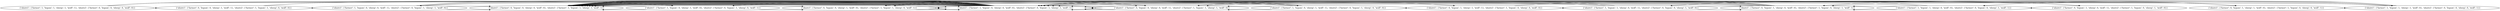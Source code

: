 // Graph of states
digraph {
	0 [label="{'shore1': {'farmer': 1, 'legum': 1, 'sheep': 1, 'wolf': 1}, 'shore2': {'farmer': 0, 'legum': 0, 'sheep': 0, 'wolf': 0}}"]
	1 [label="{'shore1': {'farmer': 0, 'legum': 0, 'sheep': 1, 'wolf': 1}, 'shore2': {'farmer': 1, 'legum': 1, 'sheep': 0, 'wolf': 0}}"]
	0 -> 1 [constraint=false]
	2 [label="{'shore1': {'farmer': 0, 'legum': 1, 'sheep': 0, 'wolf': 1}, 'shore2': {'farmer': 1, 'legum': 0, 'sheep': 1, 'wolf': 0}}"]
	0 -> 2 [constraint=false]
	3 [label="{'shore1': {'farmer': 0, 'legum': 1, 'sheep': 1, 'wolf': 0}, 'shore2': {'farmer': 1, 'legum': 0, 'sheep': 0, 'wolf': 1}}"]
	0 -> 3 [constraint=false]
	4 [label="{'shore1': {'farmer': 0, 'legum': 1, 'sheep': 1, 'wolf': 1}, 'shore2': {'farmer': 1, 'legum': 0, 'sheep': 0, 'wolf': 0}}"]
	0 -> 4 [constraint=false]
	5 [label="{'shore1': {'farmer': 1, 'legum': 0, 'sheep': 0, 'wolf': 1}, 'shore2': {'farmer': 0, 'legum': 1, 'sheep': 1, 'wolf': 0}}"]
	1 -> 5 [constraint=false]
	6 [label="{'shore1': {'farmer': 1, 'legum': 0, 'sheep': 1, 'wolf': 0}, 'shore2': {'farmer': 0, 'legum': 1, 'sheep': 0, 'wolf': 1}}"]
	1 -> 6 [constraint=false]
	7 [label="{'shore1': {'farmer': 1, 'legum': 0, 'sheep': 1, 'wolf': 1}, 'shore2': {'farmer': 0, 'legum': 1, 'sheep': 0, 'wolf': 0}}"]
	1 -> 7 [constraint=false]
	5 [label="{'shore1': {'farmer': 1, 'legum': 0, 'sheep': 0, 'wolf': 1}, 'shore2': {'farmer': 0, 'legum': 1, 'sheep': 1, 'wolf': 0}}"]
	2 -> 5 [constraint=false]
	8 [label="{'shore1': {'farmer': 1, 'legum': 1, 'sheep': 0, 'wolf': 0}, 'shore2': {'farmer': 0, 'legum': 0, 'sheep': 1, 'wolf': 1}}"]
	2 -> 8 [constraint=false]
	9 [label="{'shore1': {'farmer': 1, 'legum': 1, 'sheep': 0, 'wolf': 1}, 'shore2': {'farmer': 0, 'legum': 0, 'sheep': 1, 'wolf': 0}}"]
	2 -> 9 [constraint=false]
	6 [label="{'shore1': {'farmer': 1, 'legum': 0, 'sheep': 1, 'wolf': 0}, 'shore2': {'farmer': 0, 'legum': 1, 'sheep': 0, 'wolf': 1}}"]
	3 -> 6 [constraint=false]
	8 [label="{'shore1': {'farmer': 1, 'legum': 1, 'sheep': 0, 'wolf': 0}, 'shore2': {'farmer': 0, 'legum': 0, 'sheep': 1, 'wolf': 1}}"]
	3 -> 8 [constraint=false]
	10 [label="{'shore1': {'farmer': 1, 'legum': 1, 'sheep': 1, 'wolf': 0}, 'shore2': {'farmer': 0, 'legum': 0, 'sheep': 0, 'wolf': 1}}"]
	3 -> 10 [constraint=false]
	7 [label="{'shore1': {'farmer': 1, 'legum': 0, 'sheep': 1, 'wolf': 1}, 'shore2': {'farmer': 0, 'legum': 1, 'sheep': 0, 'wolf': 0}}"]
	4 -> 7 [constraint=false]
	9 [label="{'shore1': {'farmer': 1, 'legum': 1, 'sheep': 0, 'wolf': 1}, 'shore2': {'farmer': 0, 'legum': 0, 'sheep': 1, 'wolf': 0}}"]
	4 -> 9 [constraint=false]
	10 [label="{'shore1': {'farmer': 1, 'legum': 1, 'sheep': 1, 'wolf': 0}, 'shore2': {'farmer': 0, 'legum': 0, 'sheep': 0, 'wolf': 1}}"]
	4 -> 10 [constraint=false]
	11 [label="{'shore1': {'farmer': 0, 'legum': 0, 'sheep': 0, 'wolf': 0}, 'shore2': {'farmer': 1, 'legum': 1, 'sheep': 1, 'wolf': 1}}"]
	5 -> 11 [constraint=false]
	12 [label="{'shore1': {'farmer': 0, 'legum': 0, 'sheep': 0, 'wolf': 1}, 'shore2': {'farmer': 1, 'legum': 1, 'sheep': 1, 'wolf': 0}}"]
	5 -> 12 [constraint=false]
	11 [label="{'shore1': {'farmer': 0, 'legum': 0, 'sheep': 0, 'wolf': 0}, 'shore2': {'farmer': 1, 'legum': 1, 'sheep': 1, 'wolf': 1}}"]
	6 -> 11 [constraint=false]
	13 [label="{'shore1': {'farmer': 0, 'legum': 0, 'sheep': 1, 'wolf': 0}, 'shore2': {'farmer': 1, 'legum': 1, 'sheep': 0, 'wolf': 1}}"]
	6 -> 13 [constraint=false]
	12 [label="{'shore1': {'farmer': 0, 'legum': 0, 'sheep': 0, 'wolf': 1}, 'shore2': {'farmer': 1, 'legum': 1, 'sheep': 1, 'wolf': 0}}"]
	7 -> 12 [constraint=false]
	13 [label="{'shore1': {'farmer': 0, 'legum': 0, 'sheep': 1, 'wolf': 0}, 'shore2': {'farmer': 1, 'legum': 1, 'sheep': 0, 'wolf': 1}}"]
	7 -> 13 [constraint=false]
	11 [label="{'shore1': {'farmer': 0, 'legum': 0, 'sheep': 0, 'wolf': 0}, 'shore2': {'farmer': 1, 'legum': 1, 'sheep': 1, 'wolf': 1}}"]
	5 -> 11 [constraint=false]
	12 [label="{'shore1': {'farmer': 0, 'legum': 0, 'sheep': 0, 'wolf': 1}, 'shore2': {'farmer': 1, 'legum': 1, 'sheep': 1, 'wolf': 0}}"]
	5 -> 12 [constraint=false]
	11 [label="{'shore1': {'farmer': 0, 'legum': 0, 'sheep': 0, 'wolf': 0}, 'shore2': {'farmer': 1, 'legum': 1, 'sheep': 1, 'wolf': 1}}"]
	8 -> 11 [constraint=false]
	14 [label="{'shore1': {'farmer': 0, 'legum': 1, 'sheep': 0, 'wolf': 0}, 'shore2': {'farmer': 1, 'legum': 0, 'sheep': 1, 'wolf': 1}}"]
	8 -> 14 [constraint=false]
	12 [label="{'shore1': {'farmer': 0, 'legum': 0, 'sheep': 0, 'wolf': 1}, 'shore2': {'farmer': 1, 'legum': 1, 'sheep': 1, 'wolf': 0}}"]
	9 -> 12 [constraint=false]
	14 [label="{'shore1': {'farmer': 0, 'legum': 1, 'sheep': 0, 'wolf': 0}, 'shore2': {'farmer': 1, 'legum': 0, 'sheep': 1, 'wolf': 1}}"]
	9 -> 14 [constraint=false]
	11 [label="{'shore1': {'farmer': 0, 'legum': 0, 'sheep': 0, 'wolf': 0}, 'shore2': {'farmer': 1, 'legum': 1, 'sheep': 1, 'wolf': 1}}"]
	6 -> 11 [constraint=false]
	13 [label="{'shore1': {'farmer': 0, 'legum': 0, 'sheep': 1, 'wolf': 0}, 'shore2': {'farmer': 1, 'legum': 1, 'sheep': 0, 'wolf': 1}}"]
	6 -> 13 [constraint=false]
	11 [label="{'shore1': {'farmer': 0, 'legum': 0, 'sheep': 0, 'wolf': 0}, 'shore2': {'farmer': 1, 'legum': 1, 'sheep': 1, 'wolf': 1}}"]
	8 -> 11 [constraint=false]
	14 [label="{'shore1': {'farmer': 0, 'legum': 1, 'sheep': 0, 'wolf': 0}, 'shore2': {'farmer': 1, 'legum': 0, 'sheep': 1, 'wolf': 1}}"]
	8 -> 14 [constraint=false]
	13 [label="{'shore1': {'farmer': 0, 'legum': 0, 'sheep': 1, 'wolf': 0}, 'shore2': {'farmer': 1, 'legum': 1, 'sheep': 0, 'wolf': 1}}"]
	10 -> 13 [constraint=false]
	14 [label="{'shore1': {'farmer': 0, 'legum': 1, 'sheep': 0, 'wolf': 0}, 'shore2': {'farmer': 1, 'legum': 0, 'sheep': 1, 'wolf': 1}}"]
	10 -> 14 [constraint=false]
	12 [label="{'shore1': {'farmer': 0, 'legum': 0, 'sheep': 0, 'wolf': 1}, 'shore2': {'farmer': 1, 'legum': 1, 'sheep': 1, 'wolf': 0}}"]
	7 -> 12 [constraint=false]
	13 [label="{'shore1': {'farmer': 0, 'legum': 0, 'sheep': 1, 'wolf': 0}, 'shore2': {'farmer': 1, 'legum': 1, 'sheep': 0, 'wolf': 1}}"]
	7 -> 13 [constraint=false]
	12 [label="{'shore1': {'farmer': 0, 'legum': 0, 'sheep': 0, 'wolf': 1}, 'shore2': {'farmer': 1, 'legum': 1, 'sheep': 1, 'wolf': 0}}"]
	9 -> 12 [constraint=false]
	14 [label="{'shore1': {'farmer': 0, 'legum': 1, 'sheep': 0, 'wolf': 0}, 'shore2': {'farmer': 1, 'legum': 0, 'sheep': 1, 'wolf': 1}}"]
	9 -> 14 [constraint=false]
	13 [label="{'shore1': {'farmer': 0, 'legum': 0, 'sheep': 1, 'wolf': 0}, 'shore2': {'farmer': 1, 'legum': 1, 'sheep': 0, 'wolf': 1}}"]
	10 -> 13 [constraint=false]
	14 [label="{'shore1': {'farmer': 0, 'legum': 1, 'sheep': 0, 'wolf': 0}, 'shore2': {'farmer': 1, 'legum': 0, 'sheep': 1, 'wolf': 1}}"]
	10 -> 14 [constraint=false]
	15 [label="{'shore1': {'farmer': 1, 'legum': 0, 'sheep': 0, 'wolf': 0}, 'shore2': {'farmer': 0, 'legum': 1, 'sheep': 1, 'wolf': 1}}"]
	12 -> 15 [constraint=false]
	15 [label="{'shore1': {'farmer': 1, 'legum': 0, 'sheep': 0, 'wolf': 0}, 'shore2': {'farmer': 0, 'legum': 1, 'sheep': 1, 'wolf': 1}}"]
	13 -> 15 [constraint=false]
	15 [label="{'shore1': {'farmer': 1, 'legum': 0, 'sheep': 0, 'wolf': 0}, 'shore2': {'farmer': 0, 'legum': 1, 'sheep': 1, 'wolf': 1}}"]
	12 -> 15 [constraint=false]
	15 [label="{'shore1': {'farmer': 1, 'legum': 0, 'sheep': 0, 'wolf': 0}, 'shore2': {'farmer': 0, 'legum': 1, 'sheep': 1, 'wolf': 1}}"]
	13 -> 15 [constraint=false]
	15 [label="{'shore1': {'farmer': 1, 'legum': 0, 'sheep': 0, 'wolf': 0}, 'shore2': {'farmer': 0, 'legum': 1, 'sheep': 1, 'wolf': 1}}"]
	12 -> 15 [constraint=false]
	15 [label="{'shore1': {'farmer': 1, 'legum': 0, 'sheep': 0, 'wolf': 0}, 'shore2': {'farmer': 0, 'legum': 1, 'sheep': 1, 'wolf': 1}}"]
	14 -> 15 [constraint=false]
	15 [label="{'shore1': {'farmer': 1, 'legum': 0, 'sheep': 0, 'wolf': 0}, 'shore2': {'farmer': 0, 'legum': 1, 'sheep': 1, 'wolf': 1}}"]
	12 -> 15 [constraint=false]
	15 [label="{'shore1': {'farmer': 1, 'legum': 0, 'sheep': 0, 'wolf': 0}, 'shore2': {'farmer': 0, 'legum': 1, 'sheep': 1, 'wolf': 1}}"]
	14 -> 15 [constraint=false]
	15 [label="{'shore1': {'farmer': 1, 'legum': 0, 'sheep': 0, 'wolf': 0}, 'shore2': {'farmer': 0, 'legum': 1, 'sheep': 1, 'wolf': 1}}"]
	13 -> 15 [constraint=false]
	15 [label="{'shore1': {'farmer': 1, 'legum': 0, 'sheep': 0, 'wolf': 0}, 'shore2': {'farmer': 0, 'legum': 1, 'sheep': 1, 'wolf': 1}}"]
	14 -> 15 [constraint=false]
	15 [label="{'shore1': {'farmer': 1, 'legum': 0, 'sheep': 0, 'wolf': 0}, 'shore2': {'farmer': 0, 'legum': 1, 'sheep': 1, 'wolf': 1}}"]
	13 -> 15 [constraint=false]
	15 [label="{'shore1': {'farmer': 1, 'legum': 0, 'sheep': 0, 'wolf': 0}, 'shore2': {'farmer': 0, 'legum': 1, 'sheep': 1, 'wolf': 1}}"]
	14 -> 15 [constraint=false]
	15 [label="{'shore1': {'farmer': 1, 'legum': 0, 'sheep': 0, 'wolf': 0}, 'shore2': {'farmer': 0, 'legum': 1, 'sheep': 1, 'wolf': 1}}"]
	12 -> 15 [constraint=false]
	15 [label="{'shore1': {'farmer': 1, 'legum': 0, 'sheep': 0, 'wolf': 0}, 'shore2': {'farmer': 0, 'legum': 1, 'sheep': 1, 'wolf': 1}}"]
	13 -> 15 [constraint=false]
	15 [label="{'shore1': {'farmer': 1, 'legum': 0, 'sheep': 0, 'wolf': 0}, 'shore2': {'farmer': 0, 'legum': 1, 'sheep': 1, 'wolf': 1}}"]
	12 -> 15 [constraint=false]
	15 [label="{'shore1': {'farmer': 1, 'legum': 0, 'sheep': 0, 'wolf': 0}, 'shore2': {'farmer': 0, 'legum': 1, 'sheep': 1, 'wolf': 1}}"]
	14 -> 15 [constraint=false]
	15 [label="{'shore1': {'farmer': 1, 'legum': 0, 'sheep': 0, 'wolf': 0}, 'shore2': {'farmer': 0, 'legum': 1, 'sheep': 1, 'wolf': 1}}"]
	13 -> 15 [constraint=false]
	15 [label="{'shore1': {'farmer': 1, 'legum': 0, 'sheep': 0, 'wolf': 0}, 'shore2': {'farmer': 0, 'legum': 1, 'sheep': 1, 'wolf': 1}}"]
	14 -> 15 [constraint=false]
	11 [label="{'shore1': {'farmer': 0, 'legum': 0, 'sheep': 0, 'wolf': 0}, 'shore2': {'farmer': 1, 'legum': 1, 'sheep': 1, 'wolf': 1}}"]
	15 -> 11 [constraint=false]
	11 [label="{'shore1': {'farmer': 0, 'legum': 0, 'sheep': 0, 'wolf': 0}, 'shore2': {'farmer': 1, 'legum': 1, 'sheep': 1, 'wolf': 1}}"]
	15 -> 11 [constraint=false]
	11 [label="{'shore1': {'farmer': 0, 'legum': 0, 'sheep': 0, 'wolf': 0}, 'shore2': {'farmer': 1, 'legum': 1, 'sheep': 1, 'wolf': 1}}"]
	15 -> 11 [constraint=false]
	11 [label="{'shore1': {'farmer': 0, 'legum': 0, 'sheep': 0, 'wolf': 0}, 'shore2': {'farmer': 1, 'legum': 1, 'sheep': 1, 'wolf': 1}}"]
	15 -> 11 [constraint=false]
	11 [label="{'shore1': {'farmer': 0, 'legum': 0, 'sheep': 0, 'wolf': 0}, 'shore2': {'farmer': 1, 'legum': 1, 'sheep': 1, 'wolf': 1}}"]
	15 -> 11 [constraint=false]
	11 [label="{'shore1': {'farmer': 0, 'legum': 0, 'sheep': 0, 'wolf': 0}, 'shore2': {'farmer': 1, 'legum': 1, 'sheep': 1, 'wolf': 1}}"]
	15 -> 11 [constraint=false]
	11 [label="{'shore1': {'farmer': 0, 'legum': 0, 'sheep': 0, 'wolf': 0}, 'shore2': {'farmer': 1, 'legum': 1, 'sheep': 1, 'wolf': 1}}"]
	15 -> 11 [constraint=false]
	11 [label="{'shore1': {'farmer': 0, 'legum': 0, 'sheep': 0, 'wolf': 0}, 'shore2': {'farmer': 1, 'legum': 1, 'sheep': 1, 'wolf': 1}}"]
	15 -> 11 [constraint=false]
	11 [label="{'shore1': {'farmer': 0, 'legum': 0, 'sheep': 0, 'wolf': 0}, 'shore2': {'farmer': 1, 'legum': 1, 'sheep': 1, 'wolf': 1}}"]
	15 -> 11 [constraint=false]
	11 [label="{'shore1': {'farmer': 0, 'legum': 0, 'sheep': 0, 'wolf': 0}, 'shore2': {'farmer': 1, 'legum': 1, 'sheep': 1, 'wolf': 1}}"]
	15 -> 11 [constraint=false]
	11 [label="{'shore1': {'farmer': 0, 'legum': 0, 'sheep': 0, 'wolf': 0}, 'shore2': {'farmer': 1, 'legum': 1, 'sheep': 1, 'wolf': 1}}"]
	15 -> 11 [constraint=false]
	11 [label="{'shore1': {'farmer': 0, 'legum': 0, 'sheep': 0, 'wolf': 0}, 'shore2': {'farmer': 1, 'legum': 1, 'sheep': 1, 'wolf': 1}}"]
	15 -> 11 [constraint=false]
	11 [label="{'shore1': {'farmer': 0, 'legum': 0, 'sheep': 0, 'wolf': 0}, 'shore2': {'farmer': 1, 'legum': 1, 'sheep': 1, 'wolf': 1}}"]
	15 -> 11 [constraint=false]
	11 [label="{'shore1': {'farmer': 0, 'legum': 0, 'sheep': 0, 'wolf': 0}, 'shore2': {'farmer': 1, 'legum': 1, 'sheep': 1, 'wolf': 1}}"]
	15 -> 11 [constraint=false]
	11 [label="{'shore1': {'farmer': 0, 'legum': 0, 'sheep': 0, 'wolf': 0}, 'shore2': {'farmer': 1, 'legum': 1, 'sheep': 1, 'wolf': 1}}"]
	15 -> 11 [constraint=false]
	11 [label="{'shore1': {'farmer': 0, 'legum': 0, 'sheep': 0, 'wolf': 0}, 'shore2': {'farmer': 1, 'legum': 1, 'sheep': 1, 'wolf': 1}}"]
	15 -> 11 [constraint=false]
	11 [label="{'shore1': {'farmer': 0, 'legum': 0, 'sheep': 0, 'wolf': 0}, 'shore2': {'farmer': 1, 'legum': 1, 'sheep': 1, 'wolf': 1}}"]
	15 -> 11 [constraint=false]
	11 [label="{'shore1': {'farmer': 0, 'legum': 0, 'sheep': 0, 'wolf': 0}, 'shore2': {'farmer': 1, 'legum': 1, 'sheep': 1, 'wolf': 1}}"]
	15 -> 11 [constraint=false]
}
